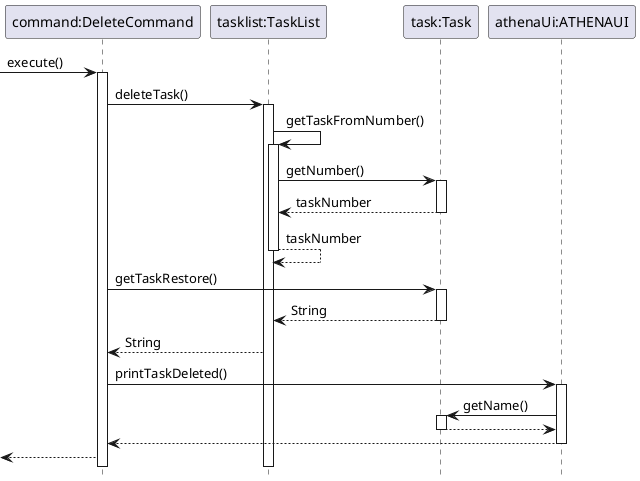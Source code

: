 @startuml
hide footbox

participant "command:DeleteCommand" as DeleteCommand
participant "tasklist:TaskList" as TaskList
participant "task:Task" as Task
participant "athenaUi:ATHENAUI" as AthenaUI

->DeleteCommand: execute()
activate DeleteCommand
DeleteCommand->TaskList: deleteTask()
activate TaskList
TaskList->TaskList++: getTaskFromNumber()
TaskList->Task++:getNumber()
Task-->TaskList--: taskNumber
TaskList-->TaskList--:taskNumber
DeleteCommand->Task++:getTaskRestore()
Task-->TaskList--: String
TaskList-->DeleteCommand: String
DeleteCommand->AthenaUI++: printTaskDeleted()
AthenaUI->Task++:getName()
Task-->AthenaUI--:
AthenaUI-->DeleteCommand--:
<--DeleteCommand:


@enduml